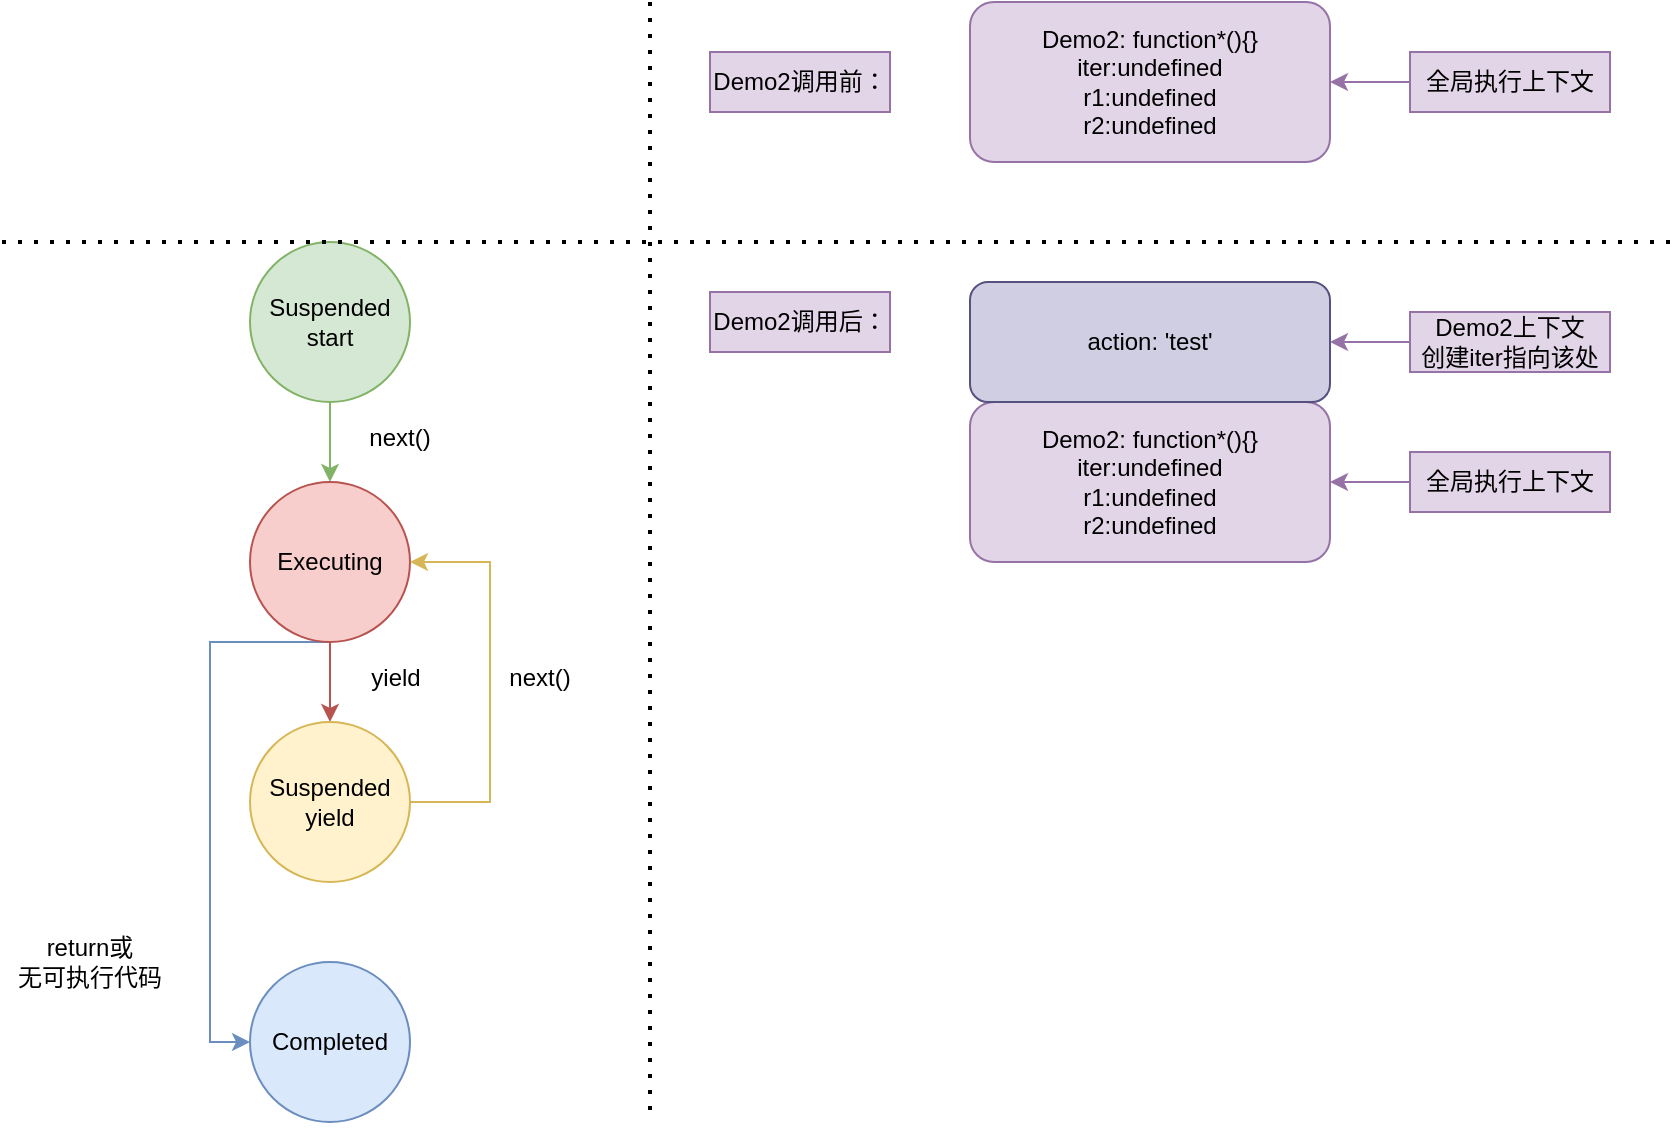 <mxfile version="20.8.16" type="device"><diagram name="第 1 页" id="0tNMKAJHGxj8_sLGBgQv"><mxGraphModel dx="1781" dy="1762" grid="1" gridSize="10" guides="1" tooltips="1" connect="1" arrows="1" fold="1" page="1" pageScale="1" pageWidth="827" pageHeight="1169" math="0" shadow="0"><root><mxCell id="0"/><mxCell id="1" parent="0"/><mxCell id="YzCPVng17Jzs544I1Uj4-3" style="edgeStyle=orthogonalEdgeStyle;rounded=0;orthogonalLoop=1;jettySize=auto;html=1;entryX=0.5;entryY=0;entryDx=0;entryDy=0;fillColor=#d5e8d4;strokeColor=#82b366;" edge="1" parent="1" source="YzCPVng17Jzs544I1Uj4-1" target="YzCPVng17Jzs544I1Uj4-2"><mxGeometry relative="1" as="geometry"/></mxCell><mxCell id="YzCPVng17Jzs544I1Uj4-1" value="Suspended&lt;br&gt;start" style="ellipse;whiteSpace=wrap;html=1;aspect=fixed;fillColor=#d5e8d4;strokeColor=#82b366;" vertex="1" parent="1"><mxGeometry x="120" y="120" width="80" height="80" as="geometry"/></mxCell><mxCell id="YzCPVng17Jzs544I1Uj4-6" style="edgeStyle=orthogonalEdgeStyle;rounded=0;orthogonalLoop=1;jettySize=auto;html=1;entryX=0.5;entryY=0;entryDx=0;entryDy=0;fillColor=#f8cecc;strokeColor=#b85450;" edge="1" parent="1" source="YzCPVng17Jzs544I1Uj4-2" target="YzCPVng17Jzs544I1Uj4-4"><mxGeometry relative="1" as="geometry"/></mxCell><mxCell id="YzCPVng17Jzs544I1Uj4-7" style="edgeStyle=orthogonalEdgeStyle;rounded=0;orthogonalLoop=1;jettySize=auto;html=1;entryX=0;entryY=0.5;entryDx=0;entryDy=0;fillColor=#dae8fc;strokeColor=#6c8ebf;" edge="1" parent="1" source="YzCPVng17Jzs544I1Uj4-2" target="YzCPVng17Jzs544I1Uj4-5"><mxGeometry relative="1" as="geometry"><Array as="points"><mxPoint x="100" y="320"/><mxPoint x="100" y="520"/></Array></mxGeometry></mxCell><mxCell id="YzCPVng17Jzs544I1Uj4-2" value="Executing" style="ellipse;whiteSpace=wrap;html=1;aspect=fixed;fillColor=#f8cecc;strokeColor=#b85450;" vertex="1" parent="1"><mxGeometry x="120" y="240" width="80" height="80" as="geometry"/></mxCell><mxCell id="YzCPVng17Jzs544I1Uj4-10" style="edgeStyle=orthogonalEdgeStyle;rounded=0;orthogonalLoop=1;jettySize=auto;html=1;entryX=1;entryY=0.5;entryDx=0;entryDy=0;fillColor=#fff2cc;strokeColor=#d6b656;" edge="1" parent="1" source="YzCPVng17Jzs544I1Uj4-4" target="YzCPVng17Jzs544I1Uj4-2"><mxGeometry relative="1" as="geometry"><mxPoint x="240" y="330" as="targetPoint"/><Array as="points"><mxPoint x="240" y="400"/><mxPoint x="240" y="280"/></Array></mxGeometry></mxCell><mxCell id="YzCPVng17Jzs544I1Uj4-4" value="Suspended&lt;br style=&quot;border-color: var(--border-color);&quot;&gt;yield" style="ellipse;whiteSpace=wrap;html=1;aspect=fixed;fillColor=#fff2cc;strokeColor=#d6b656;" vertex="1" parent="1"><mxGeometry x="120" y="360" width="80" height="80" as="geometry"/></mxCell><mxCell id="YzCPVng17Jzs544I1Uj4-5" value="Completed" style="ellipse;whiteSpace=wrap;html=1;aspect=fixed;fillColor=#dae8fc;strokeColor=#6c8ebf;" vertex="1" parent="1"><mxGeometry x="120" y="480" width="80" height="80" as="geometry"/></mxCell><mxCell id="YzCPVng17Jzs544I1Uj4-8" value="yield" style="text;html=1;strokeColor=none;fillColor=none;align=center;verticalAlign=middle;whiteSpace=wrap;rounded=0;" vertex="1" parent="1"><mxGeometry x="168" y="323" width="50" height="30" as="geometry"/></mxCell><mxCell id="YzCPVng17Jzs544I1Uj4-9" value="next()" style="text;html=1;strokeColor=none;fillColor=none;align=center;verticalAlign=middle;whiteSpace=wrap;rounded=0;" vertex="1" parent="1"><mxGeometry x="170" y="203" width="50" height="30" as="geometry"/></mxCell><mxCell id="YzCPVng17Jzs544I1Uj4-11" value="next()" style="text;html=1;strokeColor=none;fillColor=none;align=center;verticalAlign=middle;whiteSpace=wrap;rounded=0;" vertex="1" parent="1"><mxGeometry x="240" y="323" width="50" height="30" as="geometry"/></mxCell><mxCell id="YzCPVng17Jzs544I1Uj4-12" value="return或&lt;br&gt;无可执行代码" style="text;html=1;strokeColor=none;fillColor=none;align=center;verticalAlign=middle;whiteSpace=wrap;rounded=0;" vertex="1" parent="1"><mxGeometry y="465" width="80" height="30" as="geometry"/></mxCell><mxCell id="YzCPVng17Jzs544I1Uj4-13" value="Demo2: function*(){}&lt;br&gt;iter:undefined&lt;br&gt;r1:undefined&lt;br&gt;r2:undefined" style="rounded=1;whiteSpace=wrap;html=1;fillColor=#e1d5e7;strokeColor=#9673a6;" vertex="1" parent="1"><mxGeometry x="480" width="180" height="80" as="geometry"/></mxCell><mxCell id="YzCPVng17Jzs544I1Uj4-15" style="edgeStyle=orthogonalEdgeStyle;rounded=0;orthogonalLoop=1;jettySize=auto;html=1;entryX=1;entryY=0.5;entryDx=0;entryDy=0;fillColor=#e1d5e7;strokeColor=#9673a6;" edge="1" parent="1" source="YzCPVng17Jzs544I1Uj4-14" target="YzCPVng17Jzs544I1Uj4-13"><mxGeometry relative="1" as="geometry"/></mxCell><mxCell id="YzCPVng17Jzs544I1Uj4-14" value="全局执行上下文" style="text;html=1;strokeColor=#9673a6;fillColor=#e1d5e7;align=center;verticalAlign=middle;whiteSpace=wrap;rounded=0;" vertex="1" parent="1"><mxGeometry x="700" y="25" width="100" height="30" as="geometry"/></mxCell><mxCell id="YzCPVng17Jzs544I1Uj4-16" value="Demo2调用前：" style="text;html=1;strokeColor=#9673a6;fillColor=#e1d5e7;align=center;verticalAlign=middle;whiteSpace=wrap;rounded=0;" vertex="1" parent="1"><mxGeometry x="350" y="25" width="90" height="30" as="geometry"/></mxCell><mxCell id="YzCPVng17Jzs544I1Uj4-17" value="Demo2: function*(){}&lt;br&gt;iter:undefined&lt;br&gt;r1:undefined&lt;br&gt;r2:undefined" style="rounded=1;whiteSpace=wrap;html=1;fillColor=#e1d5e7;strokeColor=#9673a6;" vertex="1" parent="1"><mxGeometry x="480" y="200" width="180" height="80" as="geometry"/></mxCell><mxCell id="YzCPVng17Jzs544I1Uj4-18" value="Demo2调用后：" style="text;html=1;strokeColor=#9673a6;fillColor=#e1d5e7;align=center;verticalAlign=middle;whiteSpace=wrap;rounded=0;" vertex="1" parent="1"><mxGeometry x="350" y="145" width="90" height="30" as="geometry"/></mxCell><mxCell id="YzCPVng17Jzs544I1Uj4-19" value="action: 'test'" style="rounded=1;whiteSpace=wrap;html=1;fillColor=#d0cee2;strokeColor=#56517e;" vertex="1" parent="1"><mxGeometry x="480" y="140" width="180" height="60" as="geometry"/></mxCell><mxCell id="YzCPVng17Jzs544I1Uj4-22" style="edgeStyle=orthogonalEdgeStyle;rounded=0;orthogonalLoop=1;jettySize=auto;html=1;entryX=1;entryY=0.5;entryDx=0;entryDy=0;fillColor=#e1d5e7;strokeColor=#9673a6;" edge="1" parent="1" source="YzCPVng17Jzs544I1Uj4-23"><mxGeometry relative="1" as="geometry"><mxPoint x="660" y="240" as="targetPoint"/></mxGeometry></mxCell><mxCell id="YzCPVng17Jzs544I1Uj4-23" value="全局执行上下文" style="text;html=1;strokeColor=#9673a6;fillColor=#e1d5e7;align=center;verticalAlign=middle;whiteSpace=wrap;rounded=0;" vertex="1" parent="1"><mxGeometry x="700" y="225" width="100" height="30" as="geometry"/></mxCell><mxCell id="YzCPVng17Jzs544I1Uj4-24" style="edgeStyle=orthogonalEdgeStyle;rounded=0;orthogonalLoop=1;jettySize=auto;html=1;entryX=1;entryY=0.5;entryDx=0;entryDy=0;fillColor=#e1d5e7;strokeColor=#9673a6;" edge="1" parent="1" source="YzCPVng17Jzs544I1Uj4-25"><mxGeometry relative="1" as="geometry"><mxPoint x="660" y="170" as="targetPoint"/></mxGeometry></mxCell><mxCell id="YzCPVng17Jzs544I1Uj4-25" value="Demo2上下文&lt;br&gt;创建iter指向该处" style="text;html=1;strokeColor=#9673a6;fillColor=#e1d5e7;align=center;verticalAlign=middle;whiteSpace=wrap;rounded=0;" vertex="1" parent="1"><mxGeometry x="700" y="155" width="100" height="30" as="geometry"/></mxCell><mxCell id="YzCPVng17Jzs544I1Uj4-26" value="" style="endArrow=none;dashed=1;html=1;dashPattern=1 3;strokeWidth=2;rounded=0;" edge="1" parent="1"><mxGeometry width="50" height="50" relative="1" as="geometry"><mxPoint x="-4" y="120" as="sourcePoint"/><mxPoint x="830" y="120" as="targetPoint"/></mxGeometry></mxCell><mxCell id="YzCPVng17Jzs544I1Uj4-27" value="" style="endArrow=none;dashed=1;html=1;dashPattern=1 3;strokeWidth=2;rounded=0;" edge="1" parent="1"><mxGeometry width="50" height="50" relative="1" as="geometry"><mxPoint x="320" as="sourcePoint"/><mxPoint x="320" y="560" as="targetPoint"/></mxGeometry></mxCell></root></mxGraphModel></diagram></mxfile>